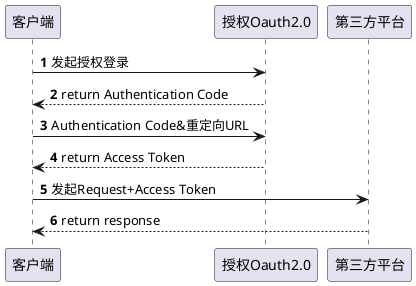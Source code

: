 @startuml
'https://plantuml.com/sequence-diagram

autonumber
客户端 -> 授权Oauth2.0: 发起授权登录
授权Oauth2.0 --> 客户端: return Authentication Code
客户端 -> 授权Oauth2.0: Authentication Code&重定向URL
授权Oauth2.0 --> 客户端: return Access Token

客户端 -> 第三方平台: 发起Request+Access Token
第三方平台 --> 客户端: return response

@enduml